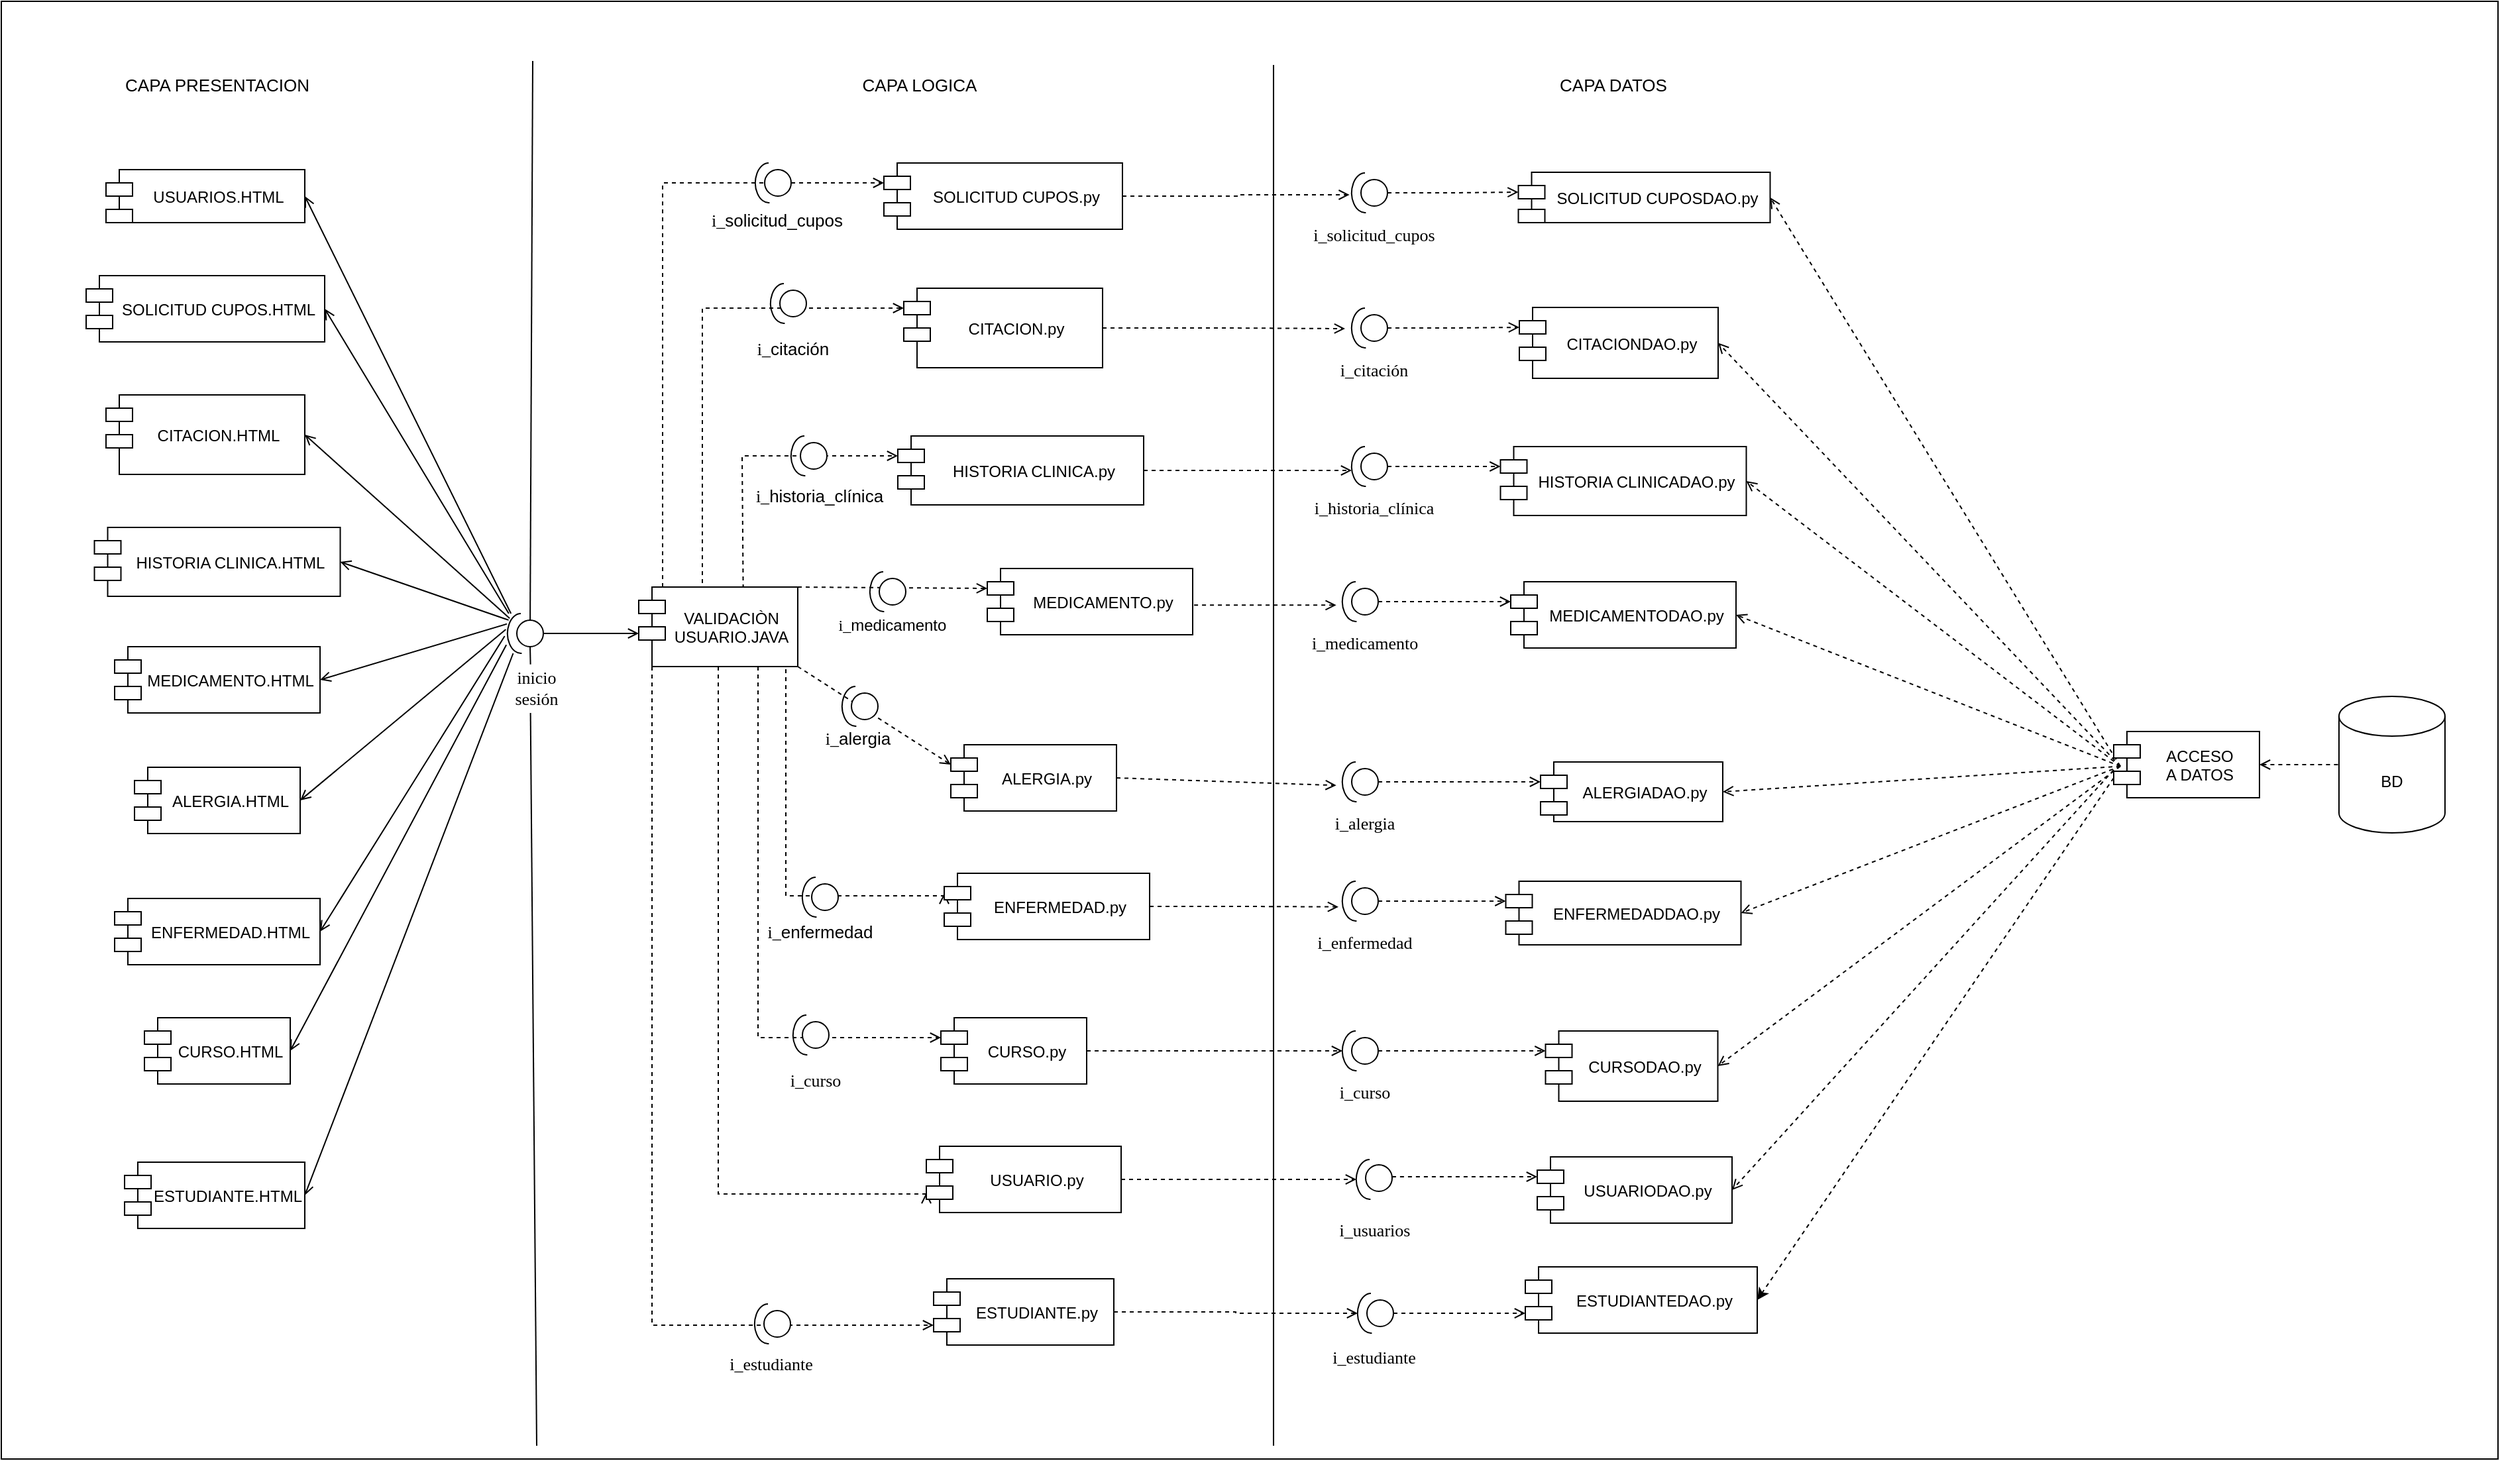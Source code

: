 <mxfile version="21.3.7" type="google">
  <diagram name="Página-1" id="jP9pUobCFxJWK1u-tJic">
    <mxGraphModel grid="1" page="1" gridSize="10" guides="1" tooltips="1" connect="1" arrows="1" fold="1" pageScale="1" pageWidth="2000" pageHeight="1400" math="0" shadow="0">
      <root>
        <mxCell id="0" />
        <mxCell id="1" parent="0" />
        <mxCell id="AVxumqEzy1j-WuFpYA7i-40" value="" style="rounded=0;whiteSpace=wrap;html=1;" vertex="1" parent="1">
          <mxGeometry x="-7904" y="120" width="1884" height="1100" as="geometry" />
        </mxCell>
        <mxCell id="ePErdwJNNjj-NmdiMzOE-2" value="CAPA PRESENTACION" style="text;html=1;strokeColor=none;fillColor=none;align=center;verticalAlign=middle;whiteSpace=wrap;rounded=0;fontSize=13;" vertex="1" parent="1">
          <mxGeometry x="-7816" y="168" width="150" height="30" as="geometry" />
        </mxCell>
        <mxCell id="ePErdwJNNjj-NmdiMzOE-3" value="CAPA LOGICA" style="text;html=1;strokeColor=none;fillColor=none;align=center;verticalAlign=middle;whiteSpace=wrap;rounded=0;fontSize=13;" vertex="1" parent="1">
          <mxGeometry x="-7266" y="168" width="110" height="30" as="geometry" />
        </mxCell>
        <mxCell id="ePErdwJNNjj-NmdiMzOE-4" value="CAPA DATOS" style="text;html=1;strokeColor=none;fillColor=none;align=center;verticalAlign=middle;whiteSpace=wrap;rounded=0;fontSize=13;" vertex="1" parent="1">
          <mxGeometry x="-6745" y="168" width="115" height="30" as="geometry" />
        </mxCell>
        <mxCell id="ePErdwJNNjj-NmdiMzOE-7" value="" style="endArrow=none;endFill=0;endSize=12;html=1;rounded=0;jumpSize=10;startArrow=none;exitX=0.433;exitY=1;exitDx=0;exitDy=0;exitPerimeter=0;" edge="1" parent="1" source="jZZFq1b_KK4ZeFmH8QeK-28">
          <mxGeometry width="160" relative="1" as="geometry">
            <mxPoint x="-7503" y="165" as="sourcePoint" />
            <mxPoint x="-7500" y="1210" as="targetPoint" />
          </mxGeometry>
        </mxCell>
        <mxCell id="ePErdwJNNjj-NmdiMzOE-8" value="" style="endArrow=none;endFill=0;endSize=12;html=1;rounded=0;jumpSize=10;" edge="1" parent="1">
          <mxGeometry width="160" relative="1" as="geometry">
            <mxPoint x="-6944" y="168" as="sourcePoint" />
            <mxPoint x="-6944" y="1210" as="targetPoint" />
          </mxGeometry>
        </mxCell>
        <mxCell id="jZZFq1b_KK4ZeFmH8QeK-121" style="rounded=0;orthogonalLoop=1;jettySize=auto;html=1;exitX=0;exitY=0.5;exitDx=0;exitDy=0;exitPerimeter=0;entryX=1;entryY=0.5;entryDx=0;entryDy=0;dashed=1;endArrow=open;endFill=0;" edge="1" parent="1" target="jZZFq1b_KK4ZeFmH8QeK-96">
          <mxGeometry relative="1" as="geometry">
            <mxPoint x="-6305" y="697.25" as="sourcePoint" />
          </mxGeometry>
        </mxCell>
        <mxCell id="jZZFq1b_KK4ZeFmH8QeK-122" style="rounded=0;orthogonalLoop=1;jettySize=auto;html=1;exitX=0;exitY=0.5;exitDx=0;exitDy=0;exitPerimeter=0;entryX=1;entryY=0.5;entryDx=0;entryDy=0;dashed=1;endArrow=open;endFill=0;" edge="1" parent="1" target="jZZFq1b_KK4ZeFmH8QeK-102">
          <mxGeometry relative="1" as="geometry">
            <mxPoint x="-6305" y="697.25" as="sourcePoint" />
          </mxGeometry>
        </mxCell>
        <mxCell id="jZZFq1b_KK4ZeFmH8QeK-123" style="rounded=0;orthogonalLoop=1;jettySize=auto;html=1;exitX=0;exitY=0.5;exitDx=0;exitDy=0;exitPerimeter=0;entryX=1;entryY=0.5;entryDx=0;entryDy=0;dashed=1;endArrow=open;endFill=0;" edge="1" parent="1" target="jZZFq1b_KK4ZeFmH8QeK-111">
          <mxGeometry relative="1" as="geometry">
            <mxPoint x="-6305" y="697.25" as="sourcePoint" />
          </mxGeometry>
        </mxCell>
        <mxCell id="jZZFq1b_KK4ZeFmH8QeK-124" style="rounded=0;orthogonalLoop=1;jettySize=auto;html=1;exitX=0;exitY=0.5;exitDx=0;exitDy=0;exitPerimeter=0;entryX=1;entryY=0.5;entryDx=0;entryDy=0;dashed=1;endArrow=open;endFill=0;" edge="1" parent="1" target="jZZFq1b_KK4ZeFmH8QeK-117">
          <mxGeometry relative="1" as="geometry">
            <mxPoint x="-6305" y="697.25" as="sourcePoint" />
          </mxGeometry>
        </mxCell>
        <mxCell id="jZZFq1b_KK4ZeFmH8QeK-132" style="rounded=0;orthogonalLoop=1;jettySize=auto;html=1;exitX=0;exitY=0.5;exitDx=0;exitDy=0;exitPerimeter=0;entryX=1;entryY=0.5;entryDx=0;entryDy=0;dashed=1;endArrow=open;endFill=0;" edge="1" parent="1" target="jZZFq1b_KK4ZeFmH8QeK-130">
          <mxGeometry relative="1" as="geometry">
            <mxPoint x="-6305" y="697.25" as="sourcePoint" />
          </mxGeometry>
        </mxCell>
        <mxCell id="jZZFq1b_KK4ZeFmH8QeK-139" style="rounded=0;orthogonalLoop=1;jettySize=auto;html=1;exitX=0;exitY=0.5;exitDx=0;exitDy=0;exitPerimeter=0;entryX=1;entryY=0.5;entryDx=0;entryDy=0;dashed=1;endArrow=open;endFill=0;" edge="1" parent="1" target="jZZFq1b_KK4ZeFmH8QeK-137">
          <mxGeometry relative="1" as="geometry">
            <mxPoint x="-6305" y="697.25" as="sourcePoint" />
          </mxGeometry>
        </mxCell>
        <mxCell id="jZZFq1b_KK4ZeFmH8QeK-146" style="rounded=0;orthogonalLoop=1;jettySize=auto;html=1;exitX=0;exitY=0.5;exitDx=0;exitDy=0;exitPerimeter=0;entryX=1;entryY=0.5;entryDx=0;entryDy=0;dashed=1;endArrow=open;endFill=0;" edge="1" parent="1" target="jZZFq1b_KK4ZeFmH8QeK-144">
          <mxGeometry relative="1" as="geometry">
            <mxPoint x="-6305" y="697.25" as="sourcePoint" />
          </mxGeometry>
        </mxCell>
        <mxCell id="mVPzgNN9Ln5UGvdZvRYN-4" style="rounded=0;orthogonalLoop=1;jettySize=auto;html=1;entryX=1;entryY=0.5;entryDx=0;entryDy=0;dashed=1;endArrow=open;endFill=0;" edge="1" parent="1" target="jZZFq1b_KK4ZeFmH8QeK-154">
          <mxGeometry relative="1" as="geometry">
            <mxPoint x="-6310" y="700" as="sourcePoint" />
          </mxGeometry>
        </mxCell>
        <mxCell id="jZZFq1b_KK4ZeFmH8QeK-3" value="CITACION.HTML" style="shape=module;align=left;spacingLeft=20;align=center;verticalAlign=middle;" vertex="1" parent="1">
          <mxGeometry x="-7825" y="417" width="150" height="60" as="geometry" />
        </mxCell>
        <mxCell id="jZZFq1b_KK4ZeFmH8QeK-4" value="USUARIOS.HTML" style="shape=module;align=left;spacingLeft=20;align=center;verticalAlign=middle;" vertex="1" parent="1">
          <mxGeometry x="-7825" y="247" width="150" height="40" as="geometry" />
        </mxCell>
        <mxCell id="jZZFq1b_KK4ZeFmH8QeK-5" value="CURSO.HTML" style="shape=module;align=left;spacingLeft=20;align=center;verticalAlign=middle;" vertex="1" parent="1">
          <mxGeometry x="-7796" y="887" width="110" height="50" as="geometry" />
        </mxCell>
        <mxCell id="jZZFq1b_KK4ZeFmH8QeK-6" value="SOLICITUD CUPOS.HTML" style="shape=module;align=left;spacingLeft=20;align=center;verticalAlign=middle;" vertex="1" parent="1">
          <mxGeometry x="-7840" y="327" width="180" height="50" as="geometry" />
        </mxCell>
        <mxCell id="jZZFq1b_KK4ZeFmH8QeK-7" value="HISTORIA CLINICA.HTML" style="shape=module;align=left;spacingLeft=20;align=center;verticalAlign=middle;" vertex="1" parent="1">
          <mxGeometry x="-7833.75" y="517" width="185.5" height="52" as="geometry" />
        </mxCell>
        <mxCell id="jZZFq1b_KK4ZeFmH8QeK-8" value="MEDICAMENTO.HTML" style="shape=module;align=left;spacingLeft=20;align=center;verticalAlign=middle;" vertex="1" parent="1">
          <mxGeometry x="-7818.5" y="607" width="155" height="50" as="geometry" />
        </mxCell>
        <mxCell id="jZZFq1b_KK4ZeFmH8QeK-9" value="ALERGIA.HTML" style="shape=module;align=left;spacingLeft=20;align=center;verticalAlign=middle;" vertex="1" parent="1">
          <mxGeometry x="-7803.5" y="698" width="125" height="50" as="geometry" />
        </mxCell>
        <mxCell id="jZZFq1b_KK4ZeFmH8QeK-10" value="ENFERMEDAD.HTML" style="shape=module;align=left;spacingLeft=20;align=center;verticalAlign=middle;" vertex="1" parent="1">
          <mxGeometry x="-7818.5" y="797" width="155" height="50" as="geometry" />
        </mxCell>
        <mxCell id="jZZFq1b_KK4ZeFmH8QeK-12" value="" style="endArrow=none;endFill=0;endSize=12;html=1;rounded=0;jumpSize=10;" edge="1" parent="1" target="jZZFq1b_KK4ZeFmH8QeK-11">
          <mxGeometry width="160" relative="1" as="geometry">
            <mxPoint x="-7503" y="165" as="sourcePoint" />
            <mxPoint x="-7503" y="1165" as="targetPoint" />
          </mxGeometry>
        </mxCell>
        <mxCell id="jZZFq1b_KK4ZeFmH8QeK-32" style="edgeStyle=orthogonalEdgeStyle;rounded=0;orthogonalLoop=1;jettySize=auto;html=1;entryX=0;entryY=0;entryDx=0;entryDy=35;entryPerimeter=0;endArrow=open;endFill=0;" edge="1" parent="1" source="jZZFq1b_KK4ZeFmH8QeK-11" target="jZZFq1b_KK4ZeFmH8QeK-31">
          <mxGeometry relative="1" as="geometry" />
        </mxCell>
        <mxCell id="jZZFq1b_KK4ZeFmH8QeK-11" value="" style="ellipse;whiteSpace=wrap;html=1;aspect=fixed;" vertex="1" parent="1">
          <mxGeometry x="-7515" y="587" width="20" height="20" as="geometry" />
        </mxCell>
        <mxCell id="jZZFq1b_KK4ZeFmH8QeK-15" style="rounded=0;orthogonalLoop=1;jettySize=auto;html=1;entryX=1;entryY=0.5;entryDx=0;entryDy=0;endArrow=open;endFill=0;" edge="1" parent="1" source="jZZFq1b_KK4ZeFmH8QeK-13" target="jZZFq1b_KK4ZeFmH8QeK-4">
          <mxGeometry relative="1" as="geometry" />
        </mxCell>
        <mxCell id="jZZFq1b_KK4ZeFmH8QeK-16" style="rounded=0;orthogonalLoop=1;jettySize=auto;html=1;entryX=1;entryY=0.5;entryDx=0;entryDy=0;endArrow=open;endFill=0;" edge="1" parent="1" source="jZZFq1b_KK4ZeFmH8QeK-13" target="jZZFq1b_KK4ZeFmH8QeK-6">
          <mxGeometry relative="1" as="geometry" />
        </mxCell>
        <mxCell id="jZZFq1b_KK4ZeFmH8QeK-17" style="rounded=0;orthogonalLoop=1;jettySize=auto;html=1;entryX=1;entryY=0.5;entryDx=0;entryDy=0;endArrow=open;endFill=0;exitX=0.079;exitY=0.122;exitDx=0;exitDy=0;exitPerimeter=0;" edge="1" parent="1" source="jZZFq1b_KK4ZeFmH8QeK-13" target="jZZFq1b_KK4ZeFmH8QeK-3">
          <mxGeometry relative="1" as="geometry" />
        </mxCell>
        <mxCell id="jZZFq1b_KK4ZeFmH8QeK-19" style="rounded=0;orthogonalLoop=1;jettySize=auto;html=1;entryX=1;entryY=0.5;entryDx=0;entryDy=0;endArrow=open;endFill=0;exitX=0.038;exitY=0.164;exitDx=0;exitDy=0;exitPerimeter=0;" edge="1" parent="1" source="jZZFq1b_KK4ZeFmH8QeK-13" target="jZZFq1b_KK4ZeFmH8QeK-7">
          <mxGeometry relative="1" as="geometry" />
        </mxCell>
        <mxCell id="jZZFq1b_KK4ZeFmH8QeK-20" style="rounded=0;orthogonalLoop=1;jettySize=auto;html=1;entryX=1;entryY=0.5;entryDx=0;entryDy=0;endArrow=open;endFill=0;exitX=-0.025;exitY=0.261;exitDx=0;exitDy=0;exitPerimeter=0;" edge="1" parent="1" source="jZZFq1b_KK4ZeFmH8QeK-13" target="jZZFq1b_KK4ZeFmH8QeK-8">
          <mxGeometry relative="1" as="geometry" />
        </mxCell>
        <mxCell id="jZZFq1b_KK4ZeFmH8QeK-21" style="rounded=0;orthogonalLoop=1;jettySize=auto;html=1;entryX=1;entryY=0.5;entryDx=0;entryDy=0;endArrow=open;endFill=0;exitX=-0.067;exitY=0.4;exitDx=0;exitDy=0;exitPerimeter=0;" edge="1" parent="1" source="jZZFq1b_KK4ZeFmH8QeK-13" target="jZZFq1b_KK4ZeFmH8QeK-9">
          <mxGeometry relative="1" as="geometry" />
        </mxCell>
        <mxCell id="jZZFq1b_KK4ZeFmH8QeK-22" style="rounded=0;orthogonalLoop=1;jettySize=auto;html=1;entryX=1;entryY=0.5;entryDx=0;entryDy=0;endArrow=open;endFill=0;exitX=-0.108;exitY=0.567;exitDx=0;exitDy=0;exitPerimeter=0;" edge="1" parent="1" source="jZZFq1b_KK4ZeFmH8QeK-13" target="jZZFq1b_KK4ZeFmH8QeK-10">
          <mxGeometry relative="1" as="geometry" />
        </mxCell>
        <mxCell id="jZZFq1b_KK4ZeFmH8QeK-26" style="rounded=0;orthogonalLoop=1;jettySize=auto;html=1;entryX=1;entryY=0.5;entryDx=0;entryDy=0;endArrow=open;endFill=0;exitX=-0.046;exitY=0.789;exitDx=0;exitDy=0;exitPerimeter=0;" edge="1" parent="1" source="jZZFq1b_KK4ZeFmH8QeK-13" target="jZZFq1b_KK4ZeFmH8QeK-5">
          <mxGeometry relative="1" as="geometry" />
        </mxCell>
        <mxCell id="AVxumqEzy1j-WuFpYA7i-24" style="rounded=0;orthogonalLoop=1;jettySize=auto;html=1;entryX=1;entryY=0.5;entryDx=0;entryDy=0;endArrow=open;endFill=0;" edge="1" parent="1" source="jZZFq1b_KK4ZeFmH8QeK-13" target="AVxumqEzy1j-WuFpYA7i-21">
          <mxGeometry relative="1" as="geometry" />
        </mxCell>
        <mxCell id="jZZFq1b_KK4ZeFmH8QeK-13" value="" style="verticalLabelPosition=bottom;verticalAlign=top;html=1;shape=mxgraph.basic.arc;startAngle=0.489;endAngle=0;" vertex="1" parent="1">
          <mxGeometry x="-7522" y="582" width="20" height="30" as="geometry" />
        </mxCell>
        <mxCell id="jZZFq1b_KK4ZeFmH8QeK-30" value="" style="endArrow=none;endFill=0;endSize=12;html=1;rounded=0;jumpSize=10;startArrow=none;entryX=0.433;entryY=0.035;entryDx=0;entryDy=0;entryPerimeter=0;" edge="1" parent="1" source="jZZFq1b_KK4ZeFmH8QeK-11" target="jZZFq1b_KK4ZeFmH8QeK-28">
          <mxGeometry width="160" relative="1" as="geometry">
            <mxPoint x="-7505" y="607" as="sourcePoint" />
            <mxPoint x="-7503" y="1165" as="targetPoint" />
          </mxGeometry>
        </mxCell>
        <mxCell id="jZZFq1b_KK4ZeFmH8QeK-28" value="&lt;font style=&quot;font-size: 13px;&quot;&gt;&lt;font style=&quot;font-size: 13px;&quot; face=&quot;Verdana&quot;&gt;inicio&lt;br style=&quot;&quot;&gt;sesión&lt;/font&gt;&lt;br&gt;&lt;/font&gt;" style="text;html=1;strokeColor=none;fillColor=none;align=center;verticalAlign=middle;whiteSpace=wrap;rounded=0;fontSize=10;fontStyle=0" vertex="1" parent="1">
          <mxGeometry x="-7535" y="619" width="70" height="38" as="geometry" />
        </mxCell>
        <mxCell id="jZZFq1b_KK4ZeFmH8QeK-44" style="rounded=0;orthogonalLoop=1;jettySize=auto;html=1;entryX=0;entryY=0;entryDx=0;entryDy=15;entryPerimeter=0;dashed=1;endArrow=open;endFill=0;edgeStyle=orthogonalEdgeStyle;" edge="1" parent="1" target="jZZFq1b_KK4ZeFmH8QeK-37">
          <mxGeometry relative="1" as="geometry">
            <mxPoint x="-7405" y="562" as="sourcePoint" />
            <Array as="points">
              <mxPoint x="-7405" y="257" />
            </Array>
          </mxGeometry>
        </mxCell>
        <mxCell id="jZZFq1b_KK4ZeFmH8QeK-45" style="rounded=0;orthogonalLoop=1;jettySize=auto;html=1;entryX=0;entryY=0;entryDx=0;entryDy=15;entryPerimeter=0;dashed=1;endArrow=open;endFill=0;edgeStyle=orthogonalEdgeStyle;exitX=0.4;exitY=0.05;exitDx=0;exitDy=0;exitPerimeter=0;" edge="1" parent="1" source="jZZFq1b_KK4ZeFmH8QeK-31" target="jZZFq1b_KK4ZeFmH8QeK-34">
          <mxGeometry relative="1" as="geometry">
            <mxPoint x="-7375" y="555" as="sourcePoint" />
            <Array as="points">
              <mxPoint x="-7375" y="352" />
            </Array>
          </mxGeometry>
        </mxCell>
        <mxCell id="jZZFq1b_KK4ZeFmH8QeK-46" style="rounded=0;orthogonalLoop=1;jettySize=auto;html=1;exitX=0.657;exitY=0.017;exitDx=0;exitDy=0;entryX=0;entryY=0;entryDx=0;entryDy=15;entryPerimeter=0;dashed=1;endArrow=open;endFill=0;edgeStyle=orthogonalEdgeStyle;exitPerimeter=0;" edge="1" parent="1" source="jZZFq1b_KK4ZeFmH8QeK-31" target="jZZFq1b_KK4ZeFmH8QeK-38">
          <mxGeometry relative="1" as="geometry">
            <Array as="points">
              <mxPoint x="-7344" y="562" />
              <mxPoint x="-7345" y="518" />
            </Array>
          </mxGeometry>
        </mxCell>
        <mxCell id="jZZFq1b_KK4ZeFmH8QeK-47" style="rounded=0;orthogonalLoop=1;jettySize=auto;html=1;exitX=1;exitY=0;exitDx=0;exitDy=0;entryX=0;entryY=0;entryDx=0;entryDy=15;entryPerimeter=0;dashed=1;endArrow=open;endFill=0;" edge="1" parent="1" source="jZZFq1b_KK4ZeFmH8QeK-31" target="jZZFq1b_KK4ZeFmH8QeK-39">
          <mxGeometry relative="1" as="geometry">
            <mxPoint x="-7303" y="575" as="sourcePoint" />
          </mxGeometry>
        </mxCell>
        <mxCell id="jZZFq1b_KK4ZeFmH8QeK-48" style="rounded=0;orthogonalLoop=1;jettySize=auto;html=1;exitX=1;exitY=1;exitDx=0;exitDy=0;entryX=0;entryY=0;entryDx=0;entryDy=15;entryPerimeter=0;dashed=1;endArrow=open;endFill=0;" edge="1" parent="1" source="jZZFq1b_KK4ZeFmH8QeK-31" target="jZZFq1b_KK4ZeFmH8QeK-40">
          <mxGeometry relative="1" as="geometry" />
        </mxCell>
        <mxCell id="jZZFq1b_KK4ZeFmH8QeK-49" style="rounded=0;orthogonalLoop=1;jettySize=auto;html=1;exitX=0.925;exitY=1.033;exitDx=0;exitDy=0;entryX=0;entryY=0;entryDx=0;entryDy=15;entryPerimeter=0;dashed=1;endArrow=open;endFill=0;edgeStyle=orthogonalEdgeStyle;exitPerimeter=0;" edge="1" parent="1" source="jZZFq1b_KK4ZeFmH8QeK-31" target="jZZFq1b_KK4ZeFmH8QeK-41">
          <mxGeometry relative="1" as="geometry">
            <Array as="points">
              <mxPoint x="-7312" y="795" />
              <mxPoint x="-7192" y="795" />
            </Array>
          </mxGeometry>
        </mxCell>
        <mxCell id="jZZFq1b_KK4ZeFmH8QeK-50" style="rounded=0;orthogonalLoop=1;jettySize=auto;html=1;exitX=0.75;exitY=1;exitDx=0;exitDy=0;entryX=0;entryY=0;entryDx=0;entryDy=15;entryPerimeter=0;dashed=1;endArrow=open;endFill=0;edgeStyle=orthogonalEdgeStyle;" edge="1" parent="1" source="jZZFq1b_KK4ZeFmH8QeK-31" target="jZZFq1b_KK4ZeFmH8QeK-36">
          <mxGeometry relative="1" as="geometry">
            <Array as="points">
              <mxPoint x="-7333" y="902" />
            </Array>
          </mxGeometry>
        </mxCell>
        <mxCell id="JOyiVA6PZCXj1PjKpeMY-7" style="edgeStyle=orthogonalEdgeStyle;rounded=0;orthogonalLoop=1;jettySize=auto;html=1;exitX=0.5;exitY=1;exitDx=0;exitDy=0;entryX=0;entryY=0;entryDx=0;entryDy=35;entryPerimeter=0;dashed=1;endArrow=open;endFill=0;" edge="1" parent="1" source="jZZFq1b_KK4ZeFmH8QeK-31" target="JOyiVA6PZCXj1PjKpeMY-6">
          <mxGeometry relative="1" as="geometry">
            <Array as="points">
              <mxPoint x="-7363" y="1020" />
              <mxPoint x="-7206" y="1020" />
            </Array>
          </mxGeometry>
        </mxCell>
        <mxCell id="AVxumqEzy1j-WuFpYA7i-26" style="edgeStyle=orthogonalEdgeStyle;rounded=0;orthogonalLoop=1;jettySize=auto;html=1;exitX=0;exitY=1;exitDx=10;exitDy=0;exitPerimeter=0;entryX=0;entryY=0;entryDx=0;entryDy=35;entryPerimeter=0;dashed=1;endArrow=open;endFill=0;" edge="1" parent="1" source="jZZFq1b_KK4ZeFmH8QeK-31" target="AVxumqEzy1j-WuFpYA7i-22">
          <mxGeometry relative="1" as="geometry" />
        </mxCell>
        <mxCell id="jZZFq1b_KK4ZeFmH8QeK-31" value="VALIDACIÒN &#xa;USUARIO.JAVA" style="shape=module;align=left;spacingLeft=20;align=center;verticalAlign=middle;" vertex="1" parent="1">
          <mxGeometry x="-7423" y="562" width="120" height="60" as="geometry" />
        </mxCell>
        <mxCell id="jZZFq1b_KK4ZeFmH8QeK-101" style="edgeStyle=orthogonalEdgeStyle;rounded=0;orthogonalLoop=1;jettySize=auto;html=1;exitX=1;exitY=0.5;exitDx=0;exitDy=0;entryX=-0.25;entryY=0.517;entryDx=0;entryDy=0;entryPerimeter=0;dashed=1;endArrow=open;endFill=0;startArrow=none;startFill=0;" edge="1" parent="1" source="jZZFq1b_KK4ZeFmH8QeK-34" target="jZZFq1b_KK4ZeFmH8QeK-99">
          <mxGeometry relative="1" as="geometry" />
        </mxCell>
        <mxCell id="jZZFq1b_KK4ZeFmH8QeK-34" value="CITACION.py" style="shape=module;align=left;spacingLeft=20;align=center;verticalAlign=middle;" vertex="1" parent="1">
          <mxGeometry x="-7223" y="336.5" width="150" height="60" as="geometry" />
        </mxCell>
        <mxCell id="jZZFq1b_KK4ZeFmH8QeK-143" style="edgeStyle=orthogonalEdgeStyle;rounded=0;orthogonalLoop=1;jettySize=auto;html=1;exitX=1;exitY=0.5;exitDx=0;exitDy=0;dashed=1;endArrow=open;endFill=0;" edge="1" parent="1" source="jZZFq1b_KK4ZeFmH8QeK-36" target="jZZFq1b_KK4ZeFmH8QeK-141">
          <mxGeometry relative="1" as="geometry" />
        </mxCell>
        <mxCell id="jZZFq1b_KK4ZeFmH8QeK-36" value="CURSO.py" style="shape=module;align=left;spacingLeft=20;align=center;verticalAlign=middle;" vertex="1" parent="1">
          <mxGeometry x="-7195" y="887" width="110" height="50" as="geometry" />
        </mxCell>
        <mxCell id="jZZFq1b_KK4ZeFmH8QeK-95" style="edgeStyle=orthogonalEdgeStyle;rounded=0;orthogonalLoop=1;jettySize=auto;html=1;entryX=-0.083;entryY=0.55;entryDx=0;entryDy=0;entryPerimeter=0;dashed=1;endArrow=open;endFill=0;startArrow=none;startFill=0;" edge="1" parent="1" source="jZZFq1b_KK4ZeFmH8QeK-37" target="jZZFq1b_KK4ZeFmH8QeK-93">
          <mxGeometry relative="1" as="geometry" />
        </mxCell>
        <mxCell id="jZZFq1b_KK4ZeFmH8QeK-37" value="SOLICITUD CUPOS.py" style="shape=module;align=left;spacingLeft=20;align=center;verticalAlign=middle;" vertex="1" parent="1">
          <mxGeometry x="-7238" y="242" width="180" height="50" as="geometry" />
        </mxCell>
        <mxCell id="jZZFq1b_KK4ZeFmH8QeK-110" style="edgeStyle=orthogonalEdgeStyle;rounded=0;orthogonalLoop=1;jettySize=auto;html=1;exitX=1;exitY=0.5;exitDx=0;exitDy=0;entryX=0;entryY=0.6;entryDx=0;entryDy=0;entryPerimeter=0;dashed=1;endArrow=open;endFill=0;startArrow=none;startFill=0;" edge="1" parent="1" source="jZZFq1b_KK4ZeFmH8QeK-38" target="jZZFq1b_KK4ZeFmH8QeK-108">
          <mxGeometry relative="1" as="geometry" />
        </mxCell>
        <mxCell id="jZZFq1b_KK4ZeFmH8QeK-38" value="HISTORIA CLINICA.py" style="shape=module;align=left;spacingLeft=20;align=center;verticalAlign=middle;" vertex="1" parent="1">
          <mxGeometry x="-7227.5" y="448" width="185.5" height="52" as="geometry" />
        </mxCell>
        <mxCell id="jZZFq1b_KK4ZeFmH8QeK-116" style="rounded=0;orthogonalLoop=1;jettySize=auto;html=1;exitX=0.968;exitY=0.553;exitDx=0;exitDy=0;entryX=-0.233;entryY=0.589;entryDx=0;entryDy=0;entryPerimeter=0;dashed=1;endArrow=open;endFill=0;exitPerimeter=0;" edge="1" parent="1" source="jZZFq1b_KK4ZeFmH8QeK-39" target="jZZFq1b_KK4ZeFmH8QeK-114">
          <mxGeometry relative="1" as="geometry" />
        </mxCell>
        <mxCell id="jZZFq1b_KK4ZeFmH8QeK-39" value="MEDICAMENTO.py" style="shape=module;align=left;spacingLeft=20;align=center;verticalAlign=middle;" vertex="1" parent="1">
          <mxGeometry x="-7160" y="548" width="155" height="50" as="geometry" />
        </mxCell>
        <mxCell id="jZZFq1b_KK4ZeFmH8QeK-129" style="rounded=0;orthogonalLoop=1;jettySize=auto;html=1;exitX=1;exitY=0.5;exitDx=0;exitDy=0;entryX=-0.233;entryY=0.589;entryDx=0;entryDy=0;entryPerimeter=0;dashed=1;endArrow=open;endFill=0;" edge="1" parent="1" source="jZZFq1b_KK4ZeFmH8QeK-40" target="jZZFq1b_KK4ZeFmH8QeK-126">
          <mxGeometry relative="1" as="geometry" />
        </mxCell>
        <mxCell id="jZZFq1b_KK4ZeFmH8QeK-40" value="ALERGIA.py" style="shape=module;align=left;spacingLeft=20;align=center;verticalAlign=middle;" vertex="1" parent="1">
          <mxGeometry x="-7187.5" y="681" width="125" height="50" as="geometry" />
        </mxCell>
        <mxCell id="jZZFq1b_KK4ZeFmH8QeK-136" style="edgeStyle=orthogonalEdgeStyle;rounded=0;orthogonalLoop=1;jettySize=auto;html=1;exitX=1;exitY=0.5;exitDx=0;exitDy=0;entryX=-0.15;entryY=0.644;entryDx=0;entryDy=0;entryPerimeter=0;dashed=1;endArrow=open;endFill=0;" edge="1" parent="1" source="jZZFq1b_KK4ZeFmH8QeK-41" target="jZZFq1b_KK4ZeFmH8QeK-134">
          <mxGeometry relative="1" as="geometry" />
        </mxCell>
        <mxCell id="jZZFq1b_KK4ZeFmH8QeK-41" value="ENFERMEDAD.py" style="shape=module;align=left;spacingLeft=20;align=center;verticalAlign=middle;" vertex="1" parent="1">
          <mxGeometry x="-7192.5" y="778" width="155" height="50" as="geometry" />
        </mxCell>
        <mxCell id="jZZFq1b_KK4ZeFmH8QeK-55" value="" style="ellipse;whiteSpace=wrap;html=1;aspect=fixed;" vertex="1" parent="1">
          <mxGeometry x="-7328" y="247" width="20" height="20" as="geometry" />
        </mxCell>
        <mxCell id="jZZFq1b_KK4ZeFmH8QeK-56" value="" style="verticalLabelPosition=bottom;verticalAlign=top;html=1;shape=mxgraph.basic.arc;startAngle=0.489;endAngle=0;" vertex="1" parent="1">
          <mxGeometry x="-7335" y="242" width="20" height="30" as="geometry" />
        </mxCell>
        <mxCell id="jZZFq1b_KK4ZeFmH8QeK-57" value="&lt;font style=&quot;font-size: 13px;&quot;&gt;&lt;font face=&quot;Verdana&quot;&gt;i_&lt;/font&gt;solicitud_cupos&lt;br&gt;&lt;/font&gt;" style="text;html=1;strokeColor=none;fillColor=none;align=center;verticalAlign=middle;whiteSpace=wrap;rounded=0;fontSize=10;fontStyle=0" vertex="1" parent="1">
          <mxGeometry x="-7367.5" y="266" width="97" height="38" as="geometry" />
        </mxCell>
        <mxCell id="jZZFq1b_KK4ZeFmH8QeK-58" value="" style="ellipse;whiteSpace=wrap;html=1;aspect=fixed;" vertex="1" parent="1">
          <mxGeometry x="-7316.5" y="338" width="20" height="20" as="geometry" />
        </mxCell>
        <mxCell id="jZZFq1b_KK4ZeFmH8QeK-59" value="" style="verticalLabelPosition=bottom;verticalAlign=top;html=1;shape=mxgraph.basic.arc;startAngle=0.489;endAngle=0;" vertex="1" parent="1">
          <mxGeometry x="-7323.5" y="333" width="20" height="30" as="geometry" />
        </mxCell>
        <mxCell id="jZZFq1b_KK4ZeFmH8QeK-60" value="&lt;font style=&quot;font-size: 13px;&quot;&gt;&lt;font face=&quot;Verdana&quot;&gt;i_&lt;/font&gt;citación&lt;br&gt;&lt;/font&gt;" style="text;html=1;strokeColor=none;fillColor=none;align=center;verticalAlign=middle;whiteSpace=wrap;rounded=0;fontSize=10;fontStyle=0" vertex="1" parent="1">
          <mxGeometry x="-7355" y="363" width="97" height="38" as="geometry" />
        </mxCell>
        <mxCell id="jZZFq1b_KK4ZeFmH8QeK-62" value="" style="ellipse;whiteSpace=wrap;html=1;aspect=fixed;" vertex="1" parent="1">
          <mxGeometry x="-7301" y="453" width="20" height="20" as="geometry" />
        </mxCell>
        <mxCell id="jZZFq1b_KK4ZeFmH8QeK-63" value="" style="verticalLabelPosition=bottom;verticalAlign=top;html=1;shape=mxgraph.basic.arc;startAngle=0.489;endAngle=0;" vertex="1" parent="1">
          <mxGeometry x="-7308" y="448" width="20" height="30" as="geometry" />
        </mxCell>
        <mxCell id="jZZFq1b_KK4ZeFmH8QeK-64" value="&lt;font style=&quot;font-size: 13px;&quot;&gt;&lt;font face=&quot;Verdana&quot;&gt;i_&lt;/font&gt;historia_clínica&lt;br&gt;&lt;/font&gt;" style="text;html=1;strokeColor=none;fillColor=none;align=center;verticalAlign=middle;whiteSpace=wrap;rounded=0;fontSize=10;fontStyle=0" vertex="1" parent="1">
          <mxGeometry x="-7335" y="474" width="97" height="38" as="geometry" />
        </mxCell>
        <mxCell id="jZZFq1b_KK4ZeFmH8QeK-69" value="" style="ellipse;whiteSpace=wrap;html=1;aspect=fixed;" vertex="1" parent="1">
          <mxGeometry x="-7241.5" y="555.5" width="20" height="20" as="geometry" />
        </mxCell>
        <mxCell id="jZZFq1b_KK4ZeFmH8QeK-70" value="" style="verticalLabelPosition=bottom;verticalAlign=top;html=1;shape=mxgraph.basic.arc;startAngle=0.489;endAngle=0;" vertex="1" parent="1">
          <mxGeometry x="-7248.5" y="550.5" width="20" height="30" as="geometry" />
        </mxCell>
        <mxCell id="jZZFq1b_KK4ZeFmH8QeK-71" value="&lt;font style=&quot;font-size: 12px;&quot;&gt;&lt;font style=&quot;font-size: 12px;&quot; face=&quot;Verdana&quot;&gt;i_&lt;/font&gt;medicamento&lt;br&gt;&lt;/font&gt;" style="text;html=1;strokeColor=none;fillColor=none;align=center;verticalAlign=middle;whiteSpace=wrap;rounded=0;fontSize=10;fontStyle=0" vertex="1" parent="1">
          <mxGeometry x="-7283.75" y="569" width="104.5" height="43" as="geometry" />
        </mxCell>
        <mxCell id="jZZFq1b_KK4ZeFmH8QeK-72" value="&lt;font style=&quot;font-size: 13px;&quot;&gt;&lt;font style=&quot;font-size: 13px;&quot; face=&quot;Verdana&quot;&gt;i_&lt;/font&gt;alergia&lt;br&gt;&lt;/font&gt;" style="text;html=1;strokeColor=none;fillColor=none;align=center;verticalAlign=middle;whiteSpace=wrap;rounded=0;fontSize=10;fontStyle=0" vertex="1" parent="1">
          <mxGeometry x="-7306.5" y="657" width="97" height="38" as="geometry" />
        </mxCell>
        <mxCell id="jZZFq1b_KK4ZeFmH8QeK-73" value="&lt;font style=&quot;font-size: 13px;&quot;&gt;&lt;font face=&quot;Verdana&quot;&gt;i_&lt;/font&gt;enfermedad&lt;br&gt;&lt;/font&gt;" style="text;html=1;strokeColor=none;fillColor=none;align=center;verticalAlign=middle;whiteSpace=wrap;rounded=0;fontSize=10;fontStyle=0" vertex="1" parent="1">
          <mxGeometry x="-7369.25" y="803" width="165.5" height="38" as="geometry" />
        </mxCell>
        <mxCell id="jZZFq1b_KK4ZeFmH8QeK-74" value="&lt;font style=&quot;font-size: 13px;&quot;&gt;&lt;font face=&quot;Verdana&quot;&gt;i_curso&lt;/font&gt;&lt;br&gt;&lt;/font&gt;" style="text;html=1;strokeColor=none;fillColor=none;align=center;verticalAlign=middle;whiteSpace=wrap;rounded=0;fontSize=10;fontStyle=0" vertex="1" parent="1">
          <mxGeometry x="-7338" y="915" width="97" height="38" as="geometry" />
        </mxCell>
        <mxCell id="jZZFq1b_KK4ZeFmH8QeK-76" value="" style="ellipse;whiteSpace=wrap;html=1;aspect=fixed;" vertex="1" parent="1">
          <mxGeometry x="-7262.5" y="642" width="20" height="20" as="geometry" />
        </mxCell>
        <mxCell id="jZZFq1b_KK4ZeFmH8QeK-77" value="" style="verticalLabelPosition=bottom;verticalAlign=top;html=1;shape=mxgraph.basic.arc;startAngle=0.489;endAngle=0;" vertex="1" parent="1">
          <mxGeometry x="-7269.5" y="637" width="20" height="30" as="geometry" />
        </mxCell>
        <mxCell id="jZZFq1b_KK4ZeFmH8QeK-78" value="" style="ellipse;whiteSpace=wrap;html=1;aspect=fixed;" vertex="1" parent="1">
          <mxGeometry x="-7292.5" y="786" width="20" height="20" as="geometry" />
        </mxCell>
        <mxCell id="jZZFq1b_KK4ZeFmH8QeK-79" value="" style="verticalLabelPosition=bottom;verticalAlign=top;html=1;shape=mxgraph.basic.arc;startAngle=0.489;endAngle=0;" vertex="1" parent="1">
          <mxGeometry x="-7299.5" y="781" width="20" height="30" as="geometry" />
        </mxCell>
        <mxCell id="jZZFq1b_KK4ZeFmH8QeK-80" value="" style="ellipse;whiteSpace=wrap;html=1;aspect=fixed;" vertex="1" parent="1">
          <mxGeometry x="-7299.5" y="890" width="20" height="20" as="geometry" />
        </mxCell>
        <mxCell id="jZZFq1b_KK4ZeFmH8QeK-81" value="" style="verticalLabelPosition=bottom;verticalAlign=top;html=1;shape=mxgraph.basic.arc;startAngle=0.489;endAngle=0;" vertex="1" parent="1">
          <mxGeometry x="-7306.5" y="885" width="20" height="30" as="geometry" />
        </mxCell>
        <mxCell id="jZZFq1b_KK4ZeFmH8QeK-97" style="edgeStyle=orthogonalEdgeStyle;rounded=0;orthogonalLoop=1;jettySize=auto;html=1;exitX=1;exitY=0.5;exitDx=0;exitDy=0;entryX=0;entryY=0;entryDx=0;entryDy=15;entryPerimeter=0;endArrow=open;endFill=0;dashed=1;" edge="1" parent="1" source="jZZFq1b_KK4ZeFmH8QeK-92" target="jZZFq1b_KK4ZeFmH8QeK-96">
          <mxGeometry relative="1" as="geometry" />
        </mxCell>
        <mxCell id="jZZFq1b_KK4ZeFmH8QeK-92" value="" style="ellipse;whiteSpace=wrap;html=1;aspect=fixed;" vertex="1" parent="1">
          <mxGeometry x="-6878" y="254.5" width="20" height="20" as="geometry" />
        </mxCell>
        <mxCell id="jZZFq1b_KK4ZeFmH8QeK-93" value="" style="verticalLabelPosition=bottom;verticalAlign=top;html=1;shape=mxgraph.basic.arc;startAngle=0.489;endAngle=0;" vertex="1" parent="1">
          <mxGeometry x="-6885" y="249.5" width="20" height="30" as="geometry" />
        </mxCell>
        <mxCell id="jZZFq1b_KK4ZeFmH8QeK-94" value="&lt;font style=&quot;font-size: 13px;&quot;&gt;&lt;font face=&quot;Verdana&quot;&gt;i_solicitud_cupos&lt;/font&gt;&lt;br&gt;&lt;/font&gt;" style="text;html=1;strokeColor=none;fillColor=none;align=center;verticalAlign=middle;whiteSpace=wrap;rounded=0;fontSize=10;fontStyle=0" vertex="1" parent="1">
          <mxGeometry x="-6903" y="276.5" width="70" height="38" as="geometry" />
        </mxCell>
        <mxCell id="jZZFq1b_KK4ZeFmH8QeK-96" value="SOLICITUD CUPOSDAO.py" style="shape=module;align=left;spacingLeft=20;align=center;verticalAlign=middle;" vertex="1" parent="1">
          <mxGeometry x="-6759.25" y="249" width="190" height="38" as="geometry" />
        </mxCell>
        <mxCell id="jZZFq1b_KK4ZeFmH8QeK-104" style="edgeStyle=orthogonalEdgeStyle;rounded=0;orthogonalLoop=1;jettySize=auto;html=1;exitX=1;exitY=0.5;exitDx=0;exitDy=0;entryX=0;entryY=0;entryDx=0;entryDy=15;entryPerimeter=0;dashed=1;endArrow=open;endFill=0;" edge="1" parent="1" source="jZZFq1b_KK4ZeFmH8QeK-98" target="jZZFq1b_KK4ZeFmH8QeK-102">
          <mxGeometry relative="1" as="geometry" />
        </mxCell>
        <mxCell id="jZZFq1b_KK4ZeFmH8QeK-98" value="" style="ellipse;whiteSpace=wrap;html=1;aspect=fixed;" vertex="1" parent="1">
          <mxGeometry x="-6878" y="356.5" width="20" height="20" as="geometry" />
        </mxCell>
        <mxCell id="jZZFq1b_KK4ZeFmH8QeK-99" value="" style="verticalLabelPosition=bottom;verticalAlign=top;html=1;shape=mxgraph.basic.arc;startAngle=0.489;endAngle=0;" vertex="1" parent="1">
          <mxGeometry x="-6885" y="351.5" width="20" height="30" as="geometry" />
        </mxCell>
        <mxCell id="jZZFq1b_KK4ZeFmH8QeK-100" value="&lt;font style=&quot;font-size: 13px;&quot;&gt;&lt;font face=&quot;Verdana&quot;&gt;i_citación&lt;/font&gt;&lt;br&gt;&lt;/font&gt;" style="text;html=1;strokeColor=none;fillColor=none;align=center;verticalAlign=middle;whiteSpace=wrap;rounded=0;fontSize=10;fontStyle=0" vertex="1" parent="1">
          <mxGeometry x="-6903" y="378.5" width="70" height="38" as="geometry" />
        </mxCell>
        <mxCell id="jZZFq1b_KK4ZeFmH8QeK-102" value="CITACIONDAO.py" style="shape=module;align=left;spacingLeft=20;align=center;verticalAlign=middle;" vertex="1" parent="1">
          <mxGeometry x="-6758.5" y="351" width="150" height="53.5" as="geometry" />
        </mxCell>
        <mxCell id="mVPzgNN9Ln5UGvdZvRYN-1" style="edgeStyle=orthogonalEdgeStyle;rounded=0;orthogonalLoop=1;jettySize=auto;html=1;exitX=1;exitY=0.5;exitDx=0;exitDy=0;entryX=0;entryY=0;entryDx=0;entryDy=15;entryPerimeter=0;dashed=1;endArrow=open;endFill=0;" edge="1" parent="1" source="jZZFq1b_KK4ZeFmH8QeK-107" target="jZZFq1b_KK4ZeFmH8QeK-111">
          <mxGeometry relative="1" as="geometry" />
        </mxCell>
        <mxCell id="jZZFq1b_KK4ZeFmH8QeK-107" value="" style="ellipse;whiteSpace=wrap;html=1;aspect=fixed;" vertex="1" parent="1">
          <mxGeometry x="-6878" y="461" width="20" height="20" as="geometry" />
        </mxCell>
        <mxCell id="jZZFq1b_KK4ZeFmH8QeK-108" value="" style="verticalLabelPosition=bottom;verticalAlign=top;html=1;shape=mxgraph.basic.arc;startAngle=0.489;endAngle=0;" vertex="1" parent="1">
          <mxGeometry x="-6885" y="456" width="20" height="30" as="geometry" />
        </mxCell>
        <mxCell id="jZZFq1b_KK4ZeFmH8QeK-109" value="&lt;font style=&quot;&quot;&gt;&lt;font style=&quot;font-size: 13px;&quot; face=&quot;Verdana&quot;&gt;i_historia_&lt;/font&gt;&lt;font face=&quot;Verdana&quot;&gt;&lt;span style=&quot;font-size: 13px;&quot;&gt;clínica&lt;/span&gt;&lt;/font&gt;&lt;br&gt;&lt;/font&gt;" style="text;html=1;strokeColor=none;fillColor=none;align=center;verticalAlign=middle;whiteSpace=wrap;rounded=0;fontSize=10;fontStyle=0" vertex="1" parent="1">
          <mxGeometry x="-6903" y="483" width="70" height="38" as="geometry" />
        </mxCell>
        <mxCell id="jZZFq1b_KK4ZeFmH8QeK-111" value="HISTORIA CLINICADAO.py" style="shape=module;align=left;spacingLeft=20;align=center;verticalAlign=middle;" vertex="1" parent="1">
          <mxGeometry x="-6772.75" y="456" width="185.5" height="52" as="geometry" />
        </mxCell>
        <mxCell id="jZZFq1b_KK4ZeFmH8QeK-119" style="edgeStyle=orthogonalEdgeStyle;rounded=0;orthogonalLoop=1;jettySize=auto;html=1;exitX=1;exitY=0.5;exitDx=0;exitDy=0;entryX=0;entryY=0;entryDx=0;entryDy=15;entryPerimeter=0;dashed=1;endArrow=open;endFill=0;" edge="1" parent="1" source="jZZFq1b_KK4ZeFmH8QeK-113" target="jZZFq1b_KK4ZeFmH8QeK-117">
          <mxGeometry relative="1" as="geometry" />
        </mxCell>
        <mxCell id="jZZFq1b_KK4ZeFmH8QeK-113" value="" style="ellipse;whiteSpace=wrap;html=1;aspect=fixed;" vertex="1" parent="1">
          <mxGeometry x="-6885" y="563" width="20" height="20" as="geometry" />
        </mxCell>
        <mxCell id="jZZFq1b_KK4ZeFmH8QeK-114" value="" style="verticalLabelPosition=bottom;verticalAlign=top;html=1;shape=mxgraph.basic.arc;startAngle=0.489;endAngle=0;" vertex="1" parent="1">
          <mxGeometry x="-6892" y="558" width="20" height="30" as="geometry" />
        </mxCell>
        <mxCell id="jZZFq1b_KK4ZeFmH8QeK-115" value="&lt;font style=&quot;&quot;&gt;&lt;font face=&quot;Verdana&quot;&gt;&lt;span style=&quot;font-size: 13px;&quot;&gt;i_medicamento&lt;/span&gt;&lt;/font&gt;&lt;br&gt;&lt;/font&gt;" style="text;html=1;strokeColor=none;fillColor=none;align=center;verticalAlign=middle;whiteSpace=wrap;rounded=0;fontSize=10;fontStyle=0" vertex="1" parent="1">
          <mxGeometry x="-6910" y="585" width="70" height="38" as="geometry" />
        </mxCell>
        <mxCell id="jZZFq1b_KK4ZeFmH8QeK-117" value="MEDICAMENTODAO.py" style="shape=module;align=left;spacingLeft=20;align=center;verticalAlign=middle;" vertex="1" parent="1">
          <mxGeometry x="-6765" y="558" width="170" height="50" as="geometry" />
        </mxCell>
        <mxCell id="jZZFq1b_KK4ZeFmH8QeK-131" style="edgeStyle=orthogonalEdgeStyle;rounded=0;orthogonalLoop=1;jettySize=auto;html=1;exitX=1;exitY=0.5;exitDx=0;exitDy=0;entryX=0;entryY=0;entryDx=0;entryDy=15;entryPerimeter=0;dashed=1;endArrow=open;endFill=0;" edge="1" parent="1" source="jZZFq1b_KK4ZeFmH8QeK-125" target="jZZFq1b_KK4ZeFmH8QeK-130">
          <mxGeometry relative="1" as="geometry" />
        </mxCell>
        <mxCell id="jZZFq1b_KK4ZeFmH8QeK-125" value="" style="ellipse;whiteSpace=wrap;html=1;aspect=fixed;" vertex="1" parent="1">
          <mxGeometry x="-6885" y="699" width="20" height="20" as="geometry" />
        </mxCell>
        <mxCell id="jZZFq1b_KK4ZeFmH8QeK-126" value="" style="verticalLabelPosition=bottom;verticalAlign=top;html=1;shape=mxgraph.basic.arc;startAngle=0.489;endAngle=0;" vertex="1" parent="1">
          <mxGeometry x="-6892" y="694" width="20" height="30" as="geometry" />
        </mxCell>
        <mxCell id="jZZFq1b_KK4ZeFmH8QeK-127" value="&lt;font style=&quot;&quot;&gt;&lt;font face=&quot;Verdana&quot;&gt;&lt;span style=&quot;font-size: 13px;&quot;&gt;i_alergia&lt;/span&gt;&lt;/font&gt;&lt;br&gt;&lt;/font&gt;" style="text;html=1;strokeColor=none;fillColor=none;align=center;verticalAlign=middle;whiteSpace=wrap;rounded=0;fontSize=10;fontStyle=0" vertex="1" parent="1">
          <mxGeometry x="-6910" y="721" width="70" height="38" as="geometry" />
        </mxCell>
        <mxCell id="jZZFq1b_KK4ZeFmH8QeK-130" value="ALERGIADAO.py" style="shape=module;align=left;spacingLeft=20;align=center;verticalAlign=middle;" vertex="1" parent="1">
          <mxGeometry x="-6742.5" y="694" width="137.5" height="45" as="geometry" />
        </mxCell>
        <mxCell id="jZZFq1b_KK4ZeFmH8QeK-138" style="edgeStyle=orthogonalEdgeStyle;rounded=0;orthogonalLoop=1;jettySize=auto;html=1;exitX=1;exitY=0.5;exitDx=0;exitDy=0;entryX=0;entryY=0;entryDx=0;entryDy=15;entryPerimeter=0;dashed=1;endArrow=open;endFill=0;" edge="1" parent="1" source="jZZFq1b_KK4ZeFmH8QeK-133" target="jZZFq1b_KK4ZeFmH8QeK-137">
          <mxGeometry relative="1" as="geometry" />
        </mxCell>
        <mxCell id="jZZFq1b_KK4ZeFmH8QeK-133" value="" style="ellipse;whiteSpace=wrap;html=1;aspect=fixed;" vertex="1" parent="1">
          <mxGeometry x="-6885" y="789" width="20" height="20" as="geometry" />
        </mxCell>
        <mxCell id="jZZFq1b_KK4ZeFmH8QeK-134" value="" style="verticalLabelPosition=bottom;verticalAlign=top;html=1;shape=mxgraph.basic.arc;startAngle=0.489;endAngle=0;" vertex="1" parent="1">
          <mxGeometry x="-6892" y="784" width="20" height="30" as="geometry" />
        </mxCell>
        <mxCell id="jZZFq1b_KK4ZeFmH8QeK-135" value="&lt;font style=&quot;&quot;&gt;&lt;font face=&quot;Verdana&quot;&gt;&lt;span style=&quot;font-size: 13px;&quot;&gt;i_enfermedad&lt;/span&gt;&lt;/font&gt;&lt;br&gt;&lt;/font&gt;" style="text;html=1;strokeColor=none;fillColor=none;align=center;verticalAlign=middle;whiteSpace=wrap;rounded=0;fontSize=10;fontStyle=0" vertex="1" parent="1">
          <mxGeometry x="-6910" y="811" width="70" height="38" as="geometry" />
        </mxCell>
        <mxCell id="jZZFq1b_KK4ZeFmH8QeK-137" value="ENFERMEDADDAO.py" style="shape=module;align=left;spacingLeft=20;align=center;verticalAlign=middle;" vertex="1" parent="1">
          <mxGeometry x="-6768.75" y="784" width="177.5" height="48" as="geometry" />
        </mxCell>
        <mxCell id="jZZFq1b_KK4ZeFmH8QeK-145" style="edgeStyle=orthogonalEdgeStyle;rounded=0;orthogonalLoop=1;jettySize=auto;html=1;exitX=1;exitY=0.5;exitDx=0;exitDy=0;entryX=0;entryY=0;entryDx=0;entryDy=15;entryPerimeter=0;dashed=1;endArrow=open;endFill=0;" edge="1" parent="1" source="jZZFq1b_KK4ZeFmH8QeK-140" target="jZZFq1b_KK4ZeFmH8QeK-144">
          <mxGeometry relative="1" as="geometry" />
        </mxCell>
        <mxCell id="jZZFq1b_KK4ZeFmH8QeK-140" value="" style="ellipse;whiteSpace=wrap;html=1;aspect=fixed;" vertex="1" parent="1">
          <mxGeometry x="-6885" y="902" width="20" height="20" as="geometry" />
        </mxCell>
        <mxCell id="jZZFq1b_KK4ZeFmH8QeK-141" value="" style="verticalLabelPosition=bottom;verticalAlign=top;html=1;shape=mxgraph.basic.arc;startAngle=0.489;endAngle=0;" vertex="1" parent="1">
          <mxGeometry x="-6892" y="897" width="20" height="30" as="geometry" />
        </mxCell>
        <mxCell id="jZZFq1b_KK4ZeFmH8QeK-142" value="&lt;font style=&quot;&quot;&gt;&lt;font face=&quot;Verdana&quot;&gt;&lt;span style=&quot;font-size: 13px;&quot;&gt;i_curso&lt;/span&gt;&lt;/font&gt;&lt;br&gt;&lt;/font&gt;" style="text;html=1;strokeColor=none;fillColor=none;align=center;verticalAlign=middle;whiteSpace=wrap;rounded=0;fontSize=10;fontStyle=0" vertex="1" parent="1">
          <mxGeometry x="-6910" y="924" width="70" height="38" as="geometry" />
        </mxCell>
        <mxCell id="jZZFq1b_KK4ZeFmH8QeK-144" value="CURSODAO.py" style="shape=module;align=left;spacingLeft=20;align=center;verticalAlign=middle;" vertex="1" parent="1">
          <mxGeometry x="-6738.75" y="897" width="130" height="53" as="geometry" />
        </mxCell>
        <mxCell id="jZZFq1b_KK4ZeFmH8QeK-154" value="USUARIODAO.py" style="shape=module;align=left;spacingLeft=20;align=center;verticalAlign=middle;" vertex="1" parent="1">
          <mxGeometry x="-6745" y="992" width="147" height="50" as="geometry" />
        </mxCell>
        <mxCell id="JOyiVA6PZCXj1PjKpeMY-4" style="edgeStyle=orthogonalEdgeStyle;rounded=0;orthogonalLoop=1;jettySize=auto;html=1;exitX=1;exitY=0.5;exitDx=0;exitDy=0;endArrow=none;endFill=0;startArrow=open;startFill=0;dashed=1;" edge="1" parent="1" source="JOyiVA6PZCXj1PjKpeMY-1" target="JOyiVA6PZCXj1PjKpeMY-3">
          <mxGeometry relative="1" as="geometry" />
        </mxCell>
        <mxCell id="AVxumqEzy1j-WuFpYA7i-39" style="rounded=0;orthogonalLoop=1;jettySize=auto;html=1;exitX=0;exitY=0;exitDx=0;exitDy=35;exitPerimeter=0;entryX=1;entryY=0.5;entryDx=0;entryDy=0;dashed=1;" edge="1" parent="1" source="JOyiVA6PZCXj1PjKpeMY-1" target="AVxumqEzy1j-WuFpYA7i-23">
          <mxGeometry relative="1" as="geometry" />
        </mxCell>
        <mxCell id="JOyiVA6PZCXj1PjKpeMY-1" value="ACCESO &#xa;A DATOS" style="shape=module;align=left;spacingLeft=20;align=center;verticalAlign=middle;" vertex="1" parent="1">
          <mxGeometry x="-6310" y="671" width="110" height="50" as="geometry" />
        </mxCell>
        <mxCell id="JOyiVA6PZCXj1PjKpeMY-3" value="BD" style="shape=cylinder3;whiteSpace=wrap;html=1;boundedLbl=1;backgroundOutline=1;size=15;" vertex="1" parent="1">
          <mxGeometry x="-6140" y="644.5" width="80" height="103" as="geometry" />
        </mxCell>
        <mxCell id="yGtRvmrQJW4XsJtcDSu--3" style="edgeStyle=orthogonalEdgeStyle;rounded=0;orthogonalLoop=1;jettySize=auto;html=1;dashed=1;endArrow=open;endFill=0;" edge="1" parent="1" source="JOyiVA6PZCXj1PjKpeMY-6" target="yGtRvmrQJW4XsJtcDSu--2">
          <mxGeometry relative="1" as="geometry" />
        </mxCell>
        <mxCell id="JOyiVA6PZCXj1PjKpeMY-6" value="USUARIO.py" style="shape=module;align=left;spacingLeft=20;align=center;verticalAlign=middle;" vertex="1" parent="1">
          <mxGeometry x="-7206" y="984" width="147" height="50" as="geometry" />
        </mxCell>
        <mxCell id="yGtRvmrQJW4XsJtcDSu--4" style="edgeStyle=orthogonalEdgeStyle;rounded=0;orthogonalLoop=1;jettySize=auto;html=1;entryX=0;entryY=0;entryDx=0;entryDy=15;entryPerimeter=0;dashed=1;endArrow=open;endFill=0;" edge="1" parent="1" source="yGtRvmrQJW4XsJtcDSu--1" target="jZZFq1b_KK4ZeFmH8QeK-154">
          <mxGeometry relative="1" as="geometry">
            <Array as="points">
              <mxPoint x="-6820" y="1007" />
              <mxPoint x="-6820" y="1007" />
            </Array>
          </mxGeometry>
        </mxCell>
        <mxCell id="yGtRvmrQJW4XsJtcDSu--1" value="" style="ellipse;whiteSpace=wrap;html=1;aspect=fixed;" vertex="1" parent="1">
          <mxGeometry x="-6874.5" y="998" width="20" height="20" as="geometry" />
        </mxCell>
        <mxCell id="yGtRvmrQJW4XsJtcDSu--2" value="" style="verticalLabelPosition=bottom;verticalAlign=top;html=1;shape=mxgraph.basic.arc;startAngle=0.489;endAngle=0;" vertex="1" parent="1">
          <mxGeometry x="-6881.5" y="994" width="20" height="30" as="geometry" />
        </mxCell>
        <mxCell id="yGtRvmrQJW4XsJtcDSu--5" value="&lt;font style=&quot;&quot;&gt;&lt;font face=&quot;Verdana&quot;&gt;&lt;span style=&quot;font-size: 13px;&quot;&gt;i_usuarios&lt;/span&gt;&lt;/font&gt;&lt;br&gt;&lt;/font&gt;" style="text;html=1;strokeColor=none;fillColor=none;align=center;verticalAlign=middle;whiteSpace=wrap;rounded=0;fontSize=10;fontStyle=0" vertex="1" parent="1">
          <mxGeometry x="-6935.5" y="1028" width="135" height="38" as="geometry" />
        </mxCell>
        <mxCell id="AVxumqEzy1j-WuFpYA7i-21" value="ESTUDIANTE.HTML" style="shape=module;align=left;spacingLeft=20;align=center;verticalAlign=middle;" vertex="1" parent="1">
          <mxGeometry x="-7811" y="996" width="136" height="50" as="geometry" />
        </mxCell>
        <mxCell id="AVxumqEzy1j-WuFpYA7i-36" style="edgeStyle=orthogonalEdgeStyle;rounded=0;orthogonalLoop=1;jettySize=auto;html=1;exitX=1;exitY=0.5;exitDx=0;exitDy=0;dashed=1;endArrow=open;endFill=0;" edge="1" parent="1" source="AVxumqEzy1j-WuFpYA7i-22" target="AVxumqEzy1j-WuFpYA7i-34">
          <mxGeometry relative="1" as="geometry" />
        </mxCell>
        <mxCell id="AVxumqEzy1j-WuFpYA7i-22" value="ESTUDIANTE.py" style="shape=module;align=left;spacingLeft=20;align=center;verticalAlign=middle;" vertex="1" parent="1">
          <mxGeometry x="-7200.5" y="1084" width="136" height="50" as="geometry" />
        </mxCell>
        <mxCell id="AVxumqEzy1j-WuFpYA7i-23" value="ESTUDIANTEDAO.py" style="shape=module;align=left;spacingLeft=20;align=center;verticalAlign=middle;" vertex="1" parent="1">
          <mxGeometry x="-6754" y="1075" width="175" height="50" as="geometry" />
        </mxCell>
        <mxCell id="AVxumqEzy1j-WuFpYA7i-27" value="" style="ellipse;whiteSpace=wrap;html=1;aspect=fixed;" vertex="1" parent="1">
          <mxGeometry x="-7328.5" y="1108" width="20" height="20" as="geometry" />
        </mxCell>
        <mxCell id="AVxumqEzy1j-WuFpYA7i-28" value="" style="verticalLabelPosition=bottom;verticalAlign=top;html=1;shape=mxgraph.basic.arc;startAngle=0.489;endAngle=0;" vertex="1" parent="1">
          <mxGeometry x="-7335.5" y="1103" width="20" height="30" as="geometry" />
        </mxCell>
        <mxCell id="AVxumqEzy1j-WuFpYA7i-29" value="&lt;font style=&quot;font-size: 13px;&quot;&gt;&lt;font face=&quot;Verdana&quot;&gt;i_estudiante&lt;/font&gt;&lt;br&gt;&lt;/font&gt;" style="text;html=1;strokeColor=none;fillColor=none;align=center;verticalAlign=middle;whiteSpace=wrap;rounded=0;fontSize=10;fontStyle=0" vertex="1" parent="1">
          <mxGeometry x="-7385.5" y="1130" width="123.5" height="35" as="geometry" />
        </mxCell>
        <mxCell id="AVxumqEzy1j-WuFpYA7i-38" style="edgeStyle=orthogonalEdgeStyle;rounded=0;orthogonalLoop=1;jettySize=auto;html=1;exitX=1;exitY=0.5;exitDx=0;exitDy=0;entryX=0;entryY=0;entryDx=0;entryDy=35;entryPerimeter=0;dashed=1;endArrow=open;endFill=0;" edge="1" parent="1" source="AVxumqEzy1j-WuFpYA7i-33" target="AVxumqEzy1j-WuFpYA7i-23">
          <mxGeometry relative="1" as="geometry" />
        </mxCell>
        <mxCell id="AVxumqEzy1j-WuFpYA7i-33" value="" style="ellipse;whiteSpace=wrap;html=1;aspect=fixed;" vertex="1" parent="1">
          <mxGeometry x="-6873.5" y="1100" width="20" height="20" as="geometry" />
        </mxCell>
        <mxCell id="AVxumqEzy1j-WuFpYA7i-34" value="" style="verticalLabelPosition=bottom;verticalAlign=top;html=1;shape=mxgraph.basic.arc;startAngle=0.489;endAngle=0;" vertex="1" parent="1">
          <mxGeometry x="-6880.5" y="1095" width="20" height="30" as="geometry" />
        </mxCell>
        <mxCell id="AVxumqEzy1j-WuFpYA7i-35" value="&lt;font style=&quot;font-size: 13px;&quot;&gt;&lt;font face=&quot;Verdana&quot;&gt;i_estudiante&lt;/font&gt;&lt;br&gt;&lt;/font&gt;" style="text;html=1;strokeColor=none;fillColor=none;align=center;verticalAlign=middle;whiteSpace=wrap;rounded=0;fontSize=10;fontStyle=0" vertex="1" parent="1">
          <mxGeometry x="-6930.5" y="1125" width="123.5" height="35" as="geometry" />
        </mxCell>
      </root>
    </mxGraphModel>
  </diagram>
</mxfile>
